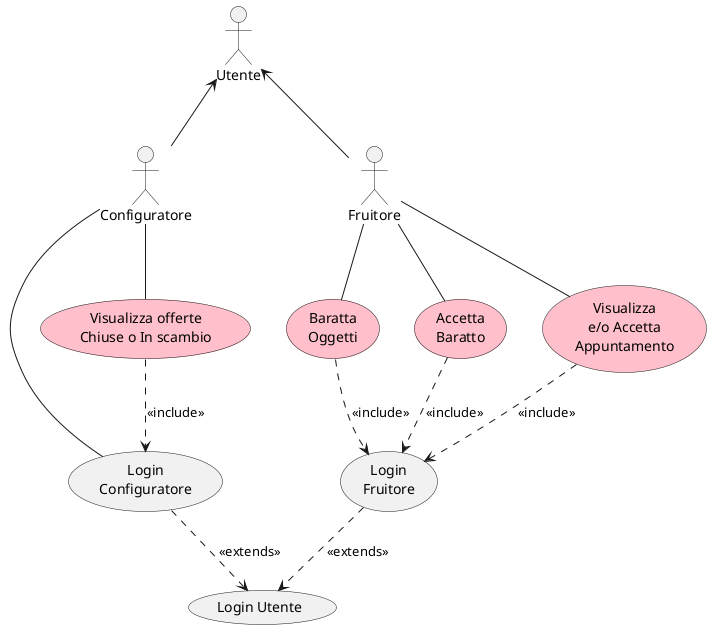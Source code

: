 @startuml use_case

:Configuratore: as conf
:Utente: as user
':Amministratore: as admin
conf -up-> user

conf -- (Login\nConfiguratore)
'conf -- (Visualizza\nGerarchia)
'conf -- (Creazione\nGerarchia)
'conf -- (Registrazione\nConfiguratore)

'admin -- (Registrazione\nConfiguratore)

'(Creazione\nGerarchia) ..> (Login\nConfiguratore): <<include>>
(Login\nConfiguratore) ..> (Login Utente): <<extends>>

'Versione 2'

:Fruitore: as fruit
fruit -up-> user

'(Aggiungi\nScambio)
(Login\nFruitore)
'(Registrazione\nFruitore)
'(Visualizza\nScambi)

'conf --(Aggiungi\nScambio)
'fruit -- (Visualizza\nScambi)
'fruit -- (Registrazione\nFruitore)
'fruit -- (Login\nFruitore)

(Login\nFruitore) ..> (Login Utente): <<extends>>
'(Visualizza\nScambi) ..> (Login\nFruitore): <<include>>
'(Aggiungi\nScambio) ..> (Login\nConfiguratore): <<include>>

'versione 3'
'(Visualizza\nOfferte\nper categoria)
'(Pubblica\nArticolo)
'(Ritira\nOfferta)
'(Visualizza\nOfferte\nPubblicate)

'fruit -- (Visualizza\nOfferte\nper categoria)
'fruit -- (Pubblica\nArticolo)
'fruit -- (Ritira\nOfferta)
'fruit -- (Visualizza\nOfferte\nPubblicate)
'conf -- (Visualizza\nOfferte\nper categoria)

'(Visualizza\nOfferte\nper categoria) ..> (Login\nFruitore): <<include>>
'(Pubblica\nArticolo) ..> (Login\nFruitore): <<include>>
'(Ritira\nOfferta) ..> (Login\nFruitore): <<include>>
'(Visualizza\nOfferte\nPubblicate) ..> (Login\nFruitore): <<include>>
'(Visualizza\nOfferte\nper categoria) ..> (Login\nConfiguratore): <<include>>

'Versione 4'
(Baratta\nOggetti) #Pink
(Accetta\nBaratto) #Pink
(Visualizza\ne/o Accetta\nAppuntamento) #Pink
(Visualizza offerte\nChiuse o In scambio) #Pink

fruit -- (Baratta\nOggetti)
fruit -- (Accetta\nBaratto)
fruit -- (Visualizza\ne/o Accetta\nAppuntamento)
conf -- (Visualizza offerte\nChiuse o In scambio)

(Baratta\nOggetti) ..> (Login\nFruitore): <<include>>
(Accetta\nBaratto) ..> (Login\nFruitore): <<include>>
(Visualizza\ne/o Accetta\nAppuntamento) ..> (Login\nFruitore): <<include>>
(Visualizza offerte\nChiuse o In scambio) ..> (Login\nConfiguratore): <<include>>


@enduml